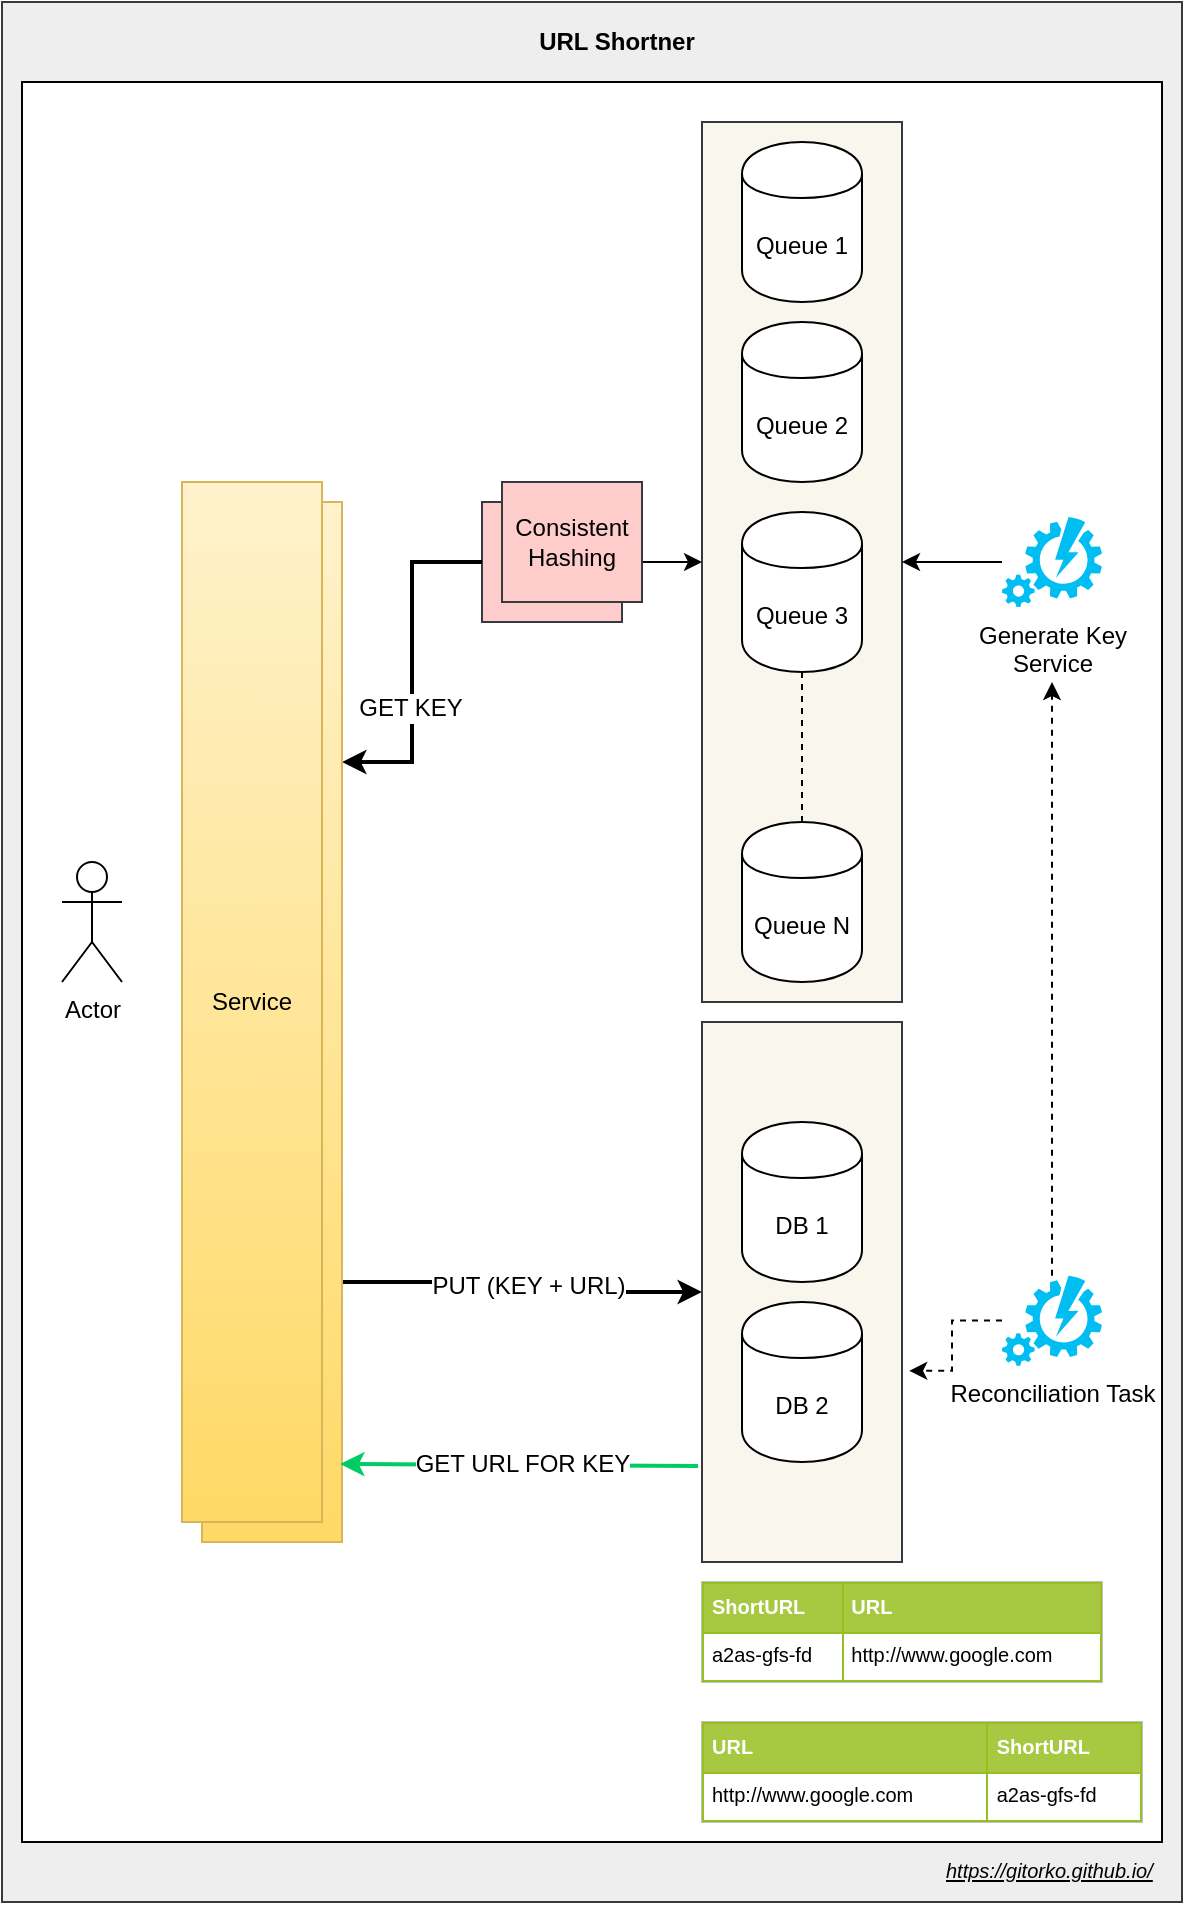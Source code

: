 <mxfile version="12.6.5" type="device"><diagram id="DrA5PquCs80kaGM3D-1s" name="Page-1"><mxGraphModel dx="1263" dy="1788" grid="1" gridSize="10" guides="1" tooltips="1" connect="1" arrows="1" fold="1" page="1" pageScale="1" pageWidth="500" pageHeight="1200" math="0" shadow="0"><root><mxCell id="0"/><mxCell id="1" parent="0"/><mxCell id="etvL9J5SQtRsxApmEyAv-33" value="" style="rounded=0;whiteSpace=wrap;html=1;fillColor=#eeeeee;strokeColor=#36393d;" parent="1" vertex="1"><mxGeometry x="-60" y="-60" width="590" height="950" as="geometry"/></mxCell><mxCell id="etvL9J5SQtRsxApmEyAv-32" value="" style="rounded=0;whiteSpace=wrap;html=1;" parent="1" vertex="1"><mxGeometry x="-50" y="-20" width="570" height="880" as="geometry"/></mxCell><mxCell id="etvL9J5SQtRsxApmEyAv-26" value="" style="rounded=0;whiteSpace=wrap;html=1;fillColor=#f9f7ed;strokeColor=#36393d;" parent="1" vertex="1"><mxGeometry x="290" y="450" width="100" height="270" as="geometry"/></mxCell><mxCell id="etvL9J5SQtRsxApmEyAv-12" value="" style="rounded=0;whiteSpace=wrap;html=1;fillColor=#f9f7ed;strokeColor=#36393d;" parent="1" vertex="1"><mxGeometry x="290" width="100" height="440" as="geometry"/></mxCell><mxCell id="etvL9J5SQtRsxApmEyAv-1" value="Queue 1" style="shape=cylinder;whiteSpace=wrap;html=1;boundedLbl=1;backgroundOutline=1;" parent="1" vertex="1"><mxGeometry x="310" y="10" width="60" height="80" as="geometry"/></mxCell><mxCell id="etvL9J5SQtRsxApmEyAv-2" value="DB 1" style="shape=cylinder;whiteSpace=wrap;html=1;boundedLbl=1;backgroundOutline=1;" parent="1" vertex="1"><mxGeometry x="310" y="500" width="60" height="80" as="geometry"/></mxCell><mxCell id="etvL9J5SQtRsxApmEyAv-3" value="Actor" style="shape=umlActor;verticalLabelPosition=bottom;labelBackgroundColor=#ffffff;verticalAlign=top;html=1;outlineConnect=0;" parent="1" vertex="1"><mxGeometry x="-30" y="370" width="30" height="60" as="geometry"/></mxCell><mxCell id="etvL9J5SQtRsxApmEyAv-14" style="edgeStyle=orthogonalEdgeStyle;rounded=0;orthogonalLoop=1;jettySize=auto;html=1;entryX=1;entryY=0.5;entryDx=0;entryDy=0;" parent="1" source="etvL9J5SQtRsxApmEyAv-4" target="etvL9J5SQtRsxApmEyAv-12" edge="1"><mxGeometry relative="1" as="geometry"/></mxCell><mxCell id="etvL9J5SQtRsxApmEyAv-4" value="Generate Key&lt;br&gt;Service" style="verticalLabelPosition=bottom;html=1;verticalAlign=top;align=center;strokeColor=none;fillColor=#00BEF2;shape=mxgraph.azure.automation;pointerEvents=1;" parent="1" vertex="1"><mxGeometry x="440" y="197.5" width="50" height="45" as="geometry"/></mxCell><mxCell id="etvL9J5SQtRsxApmEyAv-5" value="Queue 2" style="shape=cylinder;whiteSpace=wrap;html=1;boundedLbl=1;backgroundOutline=1;" parent="1" vertex="1"><mxGeometry x="310" y="100" width="60" height="80" as="geometry"/></mxCell><mxCell id="etvL9J5SQtRsxApmEyAv-6" value="Queue 3" style="shape=cylinder;whiteSpace=wrap;html=1;boundedLbl=1;backgroundOutline=1;" parent="1" vertex="1"><mxGeometry x="310" y="195" width="60" height="80" as="geometry"/></mxCell><mxCell id="etvL9J5SQtRsxApmEyAv-15" style="edgeStyle=orthogonalEdgeStyle;rounded=0;orthogonalLoop=1;jettySize=auto;html=1;entryX=0;entryY=0.5;entryDx=0;entryDy=0;" parent="1" source="etvL9J5SQtRsxApmEyAv-10" target="etvL9J5SQtRsxApmEyAv-12" edge="1"><mxGeometry relative="1" as="geometry"/></mxCell><mxCell id="etvL9J5SQtRsxApmEyAv-10" value="" style="rounded=0;whiteSpace=wrap;html=1;fillColor=#ffcccc;strokeColor=#36393d;" parent="1" vertex="1"><mxGeometry x="180" y="190" width="70" height="60" as="geometry"/></mxCell><mxCell id="etvL9J5SQtRsxApmEyAv-16" value="Queue N" style="shape=cylinder;whiteSpace=wrap;html=1;boundedLbl=1;backgroundOutline=1;" parent="1" vertex="1"><mxGeometry x="310" y="350" width="60" height="80" as="geometry"/></mxCell><mxCell id="etvL9J5SQtRsxApmEyAv-17" value="" style="endArrow=none;dashed=1;html=1;entryX=0.5;entryY=1;entryDx=0;entryDy=0;exitX=0.5;exitY=0;exitDx=0;exitDy=0;" parent="1" source="etvL9J5SQtRsxApmEyAv-16" target="etvL9J5SQtRsxApmEyAv-6" edge="1"><mxGeometry width="50" height="50" relative="1" as="geometry"><mxPoint x="320" y="350" as="sourcePoint"/><mxPoint x="370" y="300" as="targetPoint"/></mxGeometry></mxCell><mxCell id="etvL9J5SQtRsxApmEyAv-19" style="edgeStyle=orthogonalEdgeStyle;rounded=0;orthogonalLoop=1;jettySize=auto;html=1;exitX=1;exitY=0.25;exitDx=0;exitDy=0;strokeWidth=2;startArrow=classic;startFill=1;endArrow=none;endFill=0;" parent="1" source="etvL9J5SQtRsxApmEyAv-18" target="etvL9J5SQtRsxApmEyAv-10" edge="1"><mxGeometry relative="1" as="geometry"/></mxCell><mxCell id="etvL9J5SQtRsxApmEyAv-21" value="GET KEY" style="text;html=1;align=center;verticalAlign=middle;resizable=0;points=[];labelBackgroundColor=#ffffff;" parent="etvL9J5SQtRsxApmEyAv-19" vertex="1" connectable="0"><mxGeometry x="-0.263" y="1" relative="1" as="geometry"><mxPoint as="offset"/></mxGeometry></mxCell><mxCell id="etvL9J5SQtRsxApmEyAv-25" style="edgeStyle=orthogonalEdgeStyle;rounded=0;orthogonalLoop=1;jettySize=auto;html=1;exitX=1;exitY=0.75;exitDx=0;exitDy=0;entryX=0;entryY=0.5;entryDx=0;entryDy=0;strokeWidth=2;" parent="1" source="etvL9J5SQtRsxApmEyAv-18" target="etvL9J5SQtRsxApmEyAv-26" edge="1"><mxGeometry relative="1" as="geometry"/></mxCell><mxCell id="etvL9J5SQtRsxApmEyAv-29" value="PUT (KEY + URL)" style="text;html=1;align=center;verticalAlign=middle;resizable=0;points=[];labelBackgroundColor=#ffffff;" parent="etvL9J5SQtRsxApmEyAv-25" vertex="1" connectable="0"><mxGeometry x="-0.022" y="3" relative="1" as="geometry"><mxPoint y="1" as="offset"/></mxGeometry></mxCell><mxCell id="etvL9J5SQtRsxApmEyAv-18" value="Service" style="rounded=0;whiteSpace=wrap;html=1;gradientColor=#ffd966;fillColor=#fff2cc;strokeColor=#d6b656;" parent="1" vertex="1"><mxGeometry x="40" y="190" width="70" height="520" as="geometry"/></mxCell><mxCell id="etvL9J5SQtRsxApmEyAv-22" value="Consistent Hashing" style="rounded=0;whiteSpace=wrap;html=1;fillColor=#ffcccc;strokeColor=#36393d;" parent="1" vertex="1"><mxGeometry x="190" y="180" width="70" height="60" as="geometry"/></mxCell><mxCell id="etvL9J5SQtRsxApmEyAv-28" value="DB 2" style="shape=cylinder;whiteSpace=wrap;html=1;boundedLbl=1;backgroundOutline=1;" parent="1" vertex="1"><mxGeometry x="310" y="590" width="60" height="80" as="geometry"/></mxCell><mxCell id="etvL9J5SQtRsxApmEyAv-30" value="" style="endArrow=none;html=1;exitX=0.986;exitY=0.925;exitDx=0;exitDy=0;exitPerimeter=0;entryX=-0.02;entryY=0.822;entryDx=0;entryDy=0;entryPerimeter=0;startArrow=classic;startFill=1;endFill=0;strokeWidth=2;strokeColor=#00CC66;" parent="1" source="etvL9J5SQtRsxApmEyAv-18" target="etvL9J5SQtRsxApmEyAv-26" edge="1"><mxGeometry width="50" height="50" relative="1" as="geometry"><mxPoint x="140" y="760" as="sourcePoint"/><mxPoint x="190" y="710" as="targetPoint"/></mxGeometry></mxCell><mxCell id="etvL9J5SQtRsxApmEyAv-31" value="GET URL FOR KEY" style="text;html=1;align=center;verticalAlign=middle;resizable=0;points=[];labelBackgroundColor=#ffffff;" parent="etvL9J5SQtRsxApmEyAv-30" vertex="1" connectable="0"><mxGeometry x="0.017" y="1" relative="1" as="geometry"><mxPoint as="offset"/></mxGeometry></mxCell><mxCell id="etvL9J5SQtRsxApmEyAv-34" value="URL Shortner" style="text;html=1;strokeColor=none;fillColor=none;align=center;verticalAlign=middle;whiteSpace=wrap;rounded=0;fontStyle=1" parent="1" vertex="1"><mxGeometry x="170" y="-50" width="155" height="20" as="geometry"/></mxCell><UserObject label="&lt;i&gt;&lt;u&gt;&lt;font style=&quot;font-size: 10px&quot;&gt;https://gitorko.github.io/&lt;/font&gt;&lt;/u&gt;&lt;/i&gt;" link="https://gitorko.github.io/" id="etvL9J5SQtRsxApmEyAv-35"><mxCell style="text;html=1;" parent="1" vertex="1"><mxGeometry x="410" y="860" width="110" height="30" as="geometry"/></mxCell></UserObject><mxCell id="r6Qn7TI3h3wwEONUQJY--14" value="&lt;table border=&quot;1&quot; width=&quot;100%&quot; cellpadding=&quot;4&quot; style=&quot;width: 100% ; height: 100% ; border-collapse: collapse ; font-size: 10px&quot;&gt;&lt;tbody style=&quot;font-size: 10px&quot;&gt;&lt;tr style=&quot;background-color: rgb(167 , 201 , 66) ; color: rgb(255 , 255 , 255) ; border: 1px solid rgb(152 , 191 , 33) ; font-size: 10px&quot;&gt;&lt;th align=&quot;left&quot; style=&quot;font-size: 10px&quot;&gt;ShortURL&lt;/th&gt;&lt;th align=&quot;left&quot; style=&quot;font-size: 10px&quot;&gt;URL&lt;/th&gt;&lt;/tr&gt;&lt;tr style=&quot;border: 1px solid rgb(152 , 191 , 33) ; font-size: 10px&quot;&gt;&lt;td style=&quot;font-size: 10px&quot;&gt;a2as-gfs-fd&lt;/td&gt;&lt;td style=&quot;font-size: 10px&quot;&gt;http://www.google.com&lt;/td&gt;&lt;/tr&gt;&lt;/tbody&gt;&lt;/table&gt;" style="text;html=1;strokeColor=#c0c0c0;fillColor=#ffffff;overflow=fill;rounded=0;fontSize=10;" parent="1" vertex="1"><mxGeometry x="290" y="730" width="200" height="50" as="geometry"/></mxCell><mxCell id="r6Qn7TI3h3wwEONUQJY--15" value="&lt;table border=&quot;1&quot; width=&quot;100%&quot; cellpadding=&quot;4&quot; style=&quot;width: 100% ; height: 100% ; border-collapse: collapse ; font-size: 10px&quot;&gt;&lt;tbody style=&quot;font-size: 10px&quot;&gt;&lt;tr style=&quot;background-color: rgb(167 , 201 , 66) ; color: rgb(255 , 255 , 255) ; border: 1px solid rgb(152 , 191 , 33) ; font-size: 10px&quot;&gt;&lt;th align=&quot;left&quot; style=&quot;font-size: 10px&quot;&gt;URL&lt;/th&gt;&lt;th align=&quot;left&quot; style=&quot;font-size: 10px&quot;&gt;ShortURL&lt;/th&gt;&lt;/tr&gt;&lt;tr style=&quot;border: 1px solid rgb(152 , 191 , 33) ; font-size: 10px&quot;&gt;&lt;td style=&quot;font-size: 10px&quot;&gt;http://www.google.com&lt;/td&gt;&lt;td style=&quot;font-size: 10px&quot;&gt;a2as-gfs-fd&lt;/td&gt;&lt;/tr&gt;&lt;/tbody&gt;&lt;/table&gt;" style="text;html=1;strokeColor=#c0c0c0;fillColor=#ffffff;overflow=fill;rounded=0;fontSize=10;" parent="1" vertex="1"><mxGeometry x="290" y="800" width="220" height="50" as="geometry"/></mxCell><mxCell id="4Turkf67unpncgb_imCa-1" value="Service" style="rounded=0;whiteSpace=wrap;html=1;gradientColor=#ffd966;fillColor=#fff2cc;strokeColor=#d6b656;" parent="1" vertex="1"><mxGeometry x="30" y="180" width="70" height="520" as="geometry"/></mxCell><mxCell id="8qCkDX29kJsu3AZtcX5y-6" style="edgeStyle=orthogonalEdgeStyle;rounded=0;orthogonalLoop=1;jettySize=auto;html=1;dashed=1;" edge="1" parent="1" source="8qCkDX29kJsu3AZtcX5y-1"><mxGeometry relative="1" as="geometry"><mxPoint x="465" y="280" as="targetPoint"/></mxGeometry></mxCell><mxCell id="8qCkDX29kJsu3AZtcX5y-8" value="" style="edgeStyle=orthogonalEdgeStyle;rounded=0;orthogonalLoop=1;jettySize=auto;html=1;dashed=1;entryX=1.036;entryY=0.646;entryDx=0;entryDy=0;entryPerimeter=0;" edge="1" parent="1" source="8qCkDX29kJsu3AZtcX5y-1" target="etvL9J5SQtRsxApmEyAv-26"><mxGeometry relative="1" as="geometry"/></mxCell><mxCell id="8qCkDX29kJsu3AZtcX5y-1" value="Reconciliation Task" style="verticalLabelPosition=bottom;html=1;verticalAlign=top;align=center;strokeColor=none;fillColor=#00BEF2;shape=mxgraph.azure.automation;pointerEvents=1;" vertex="1" parent="1"><mxGeometry x="440" y="576.83" width="50" height="45" as="geometry"/></mxCell></root></mxGraphModel></diagram></mxfile>